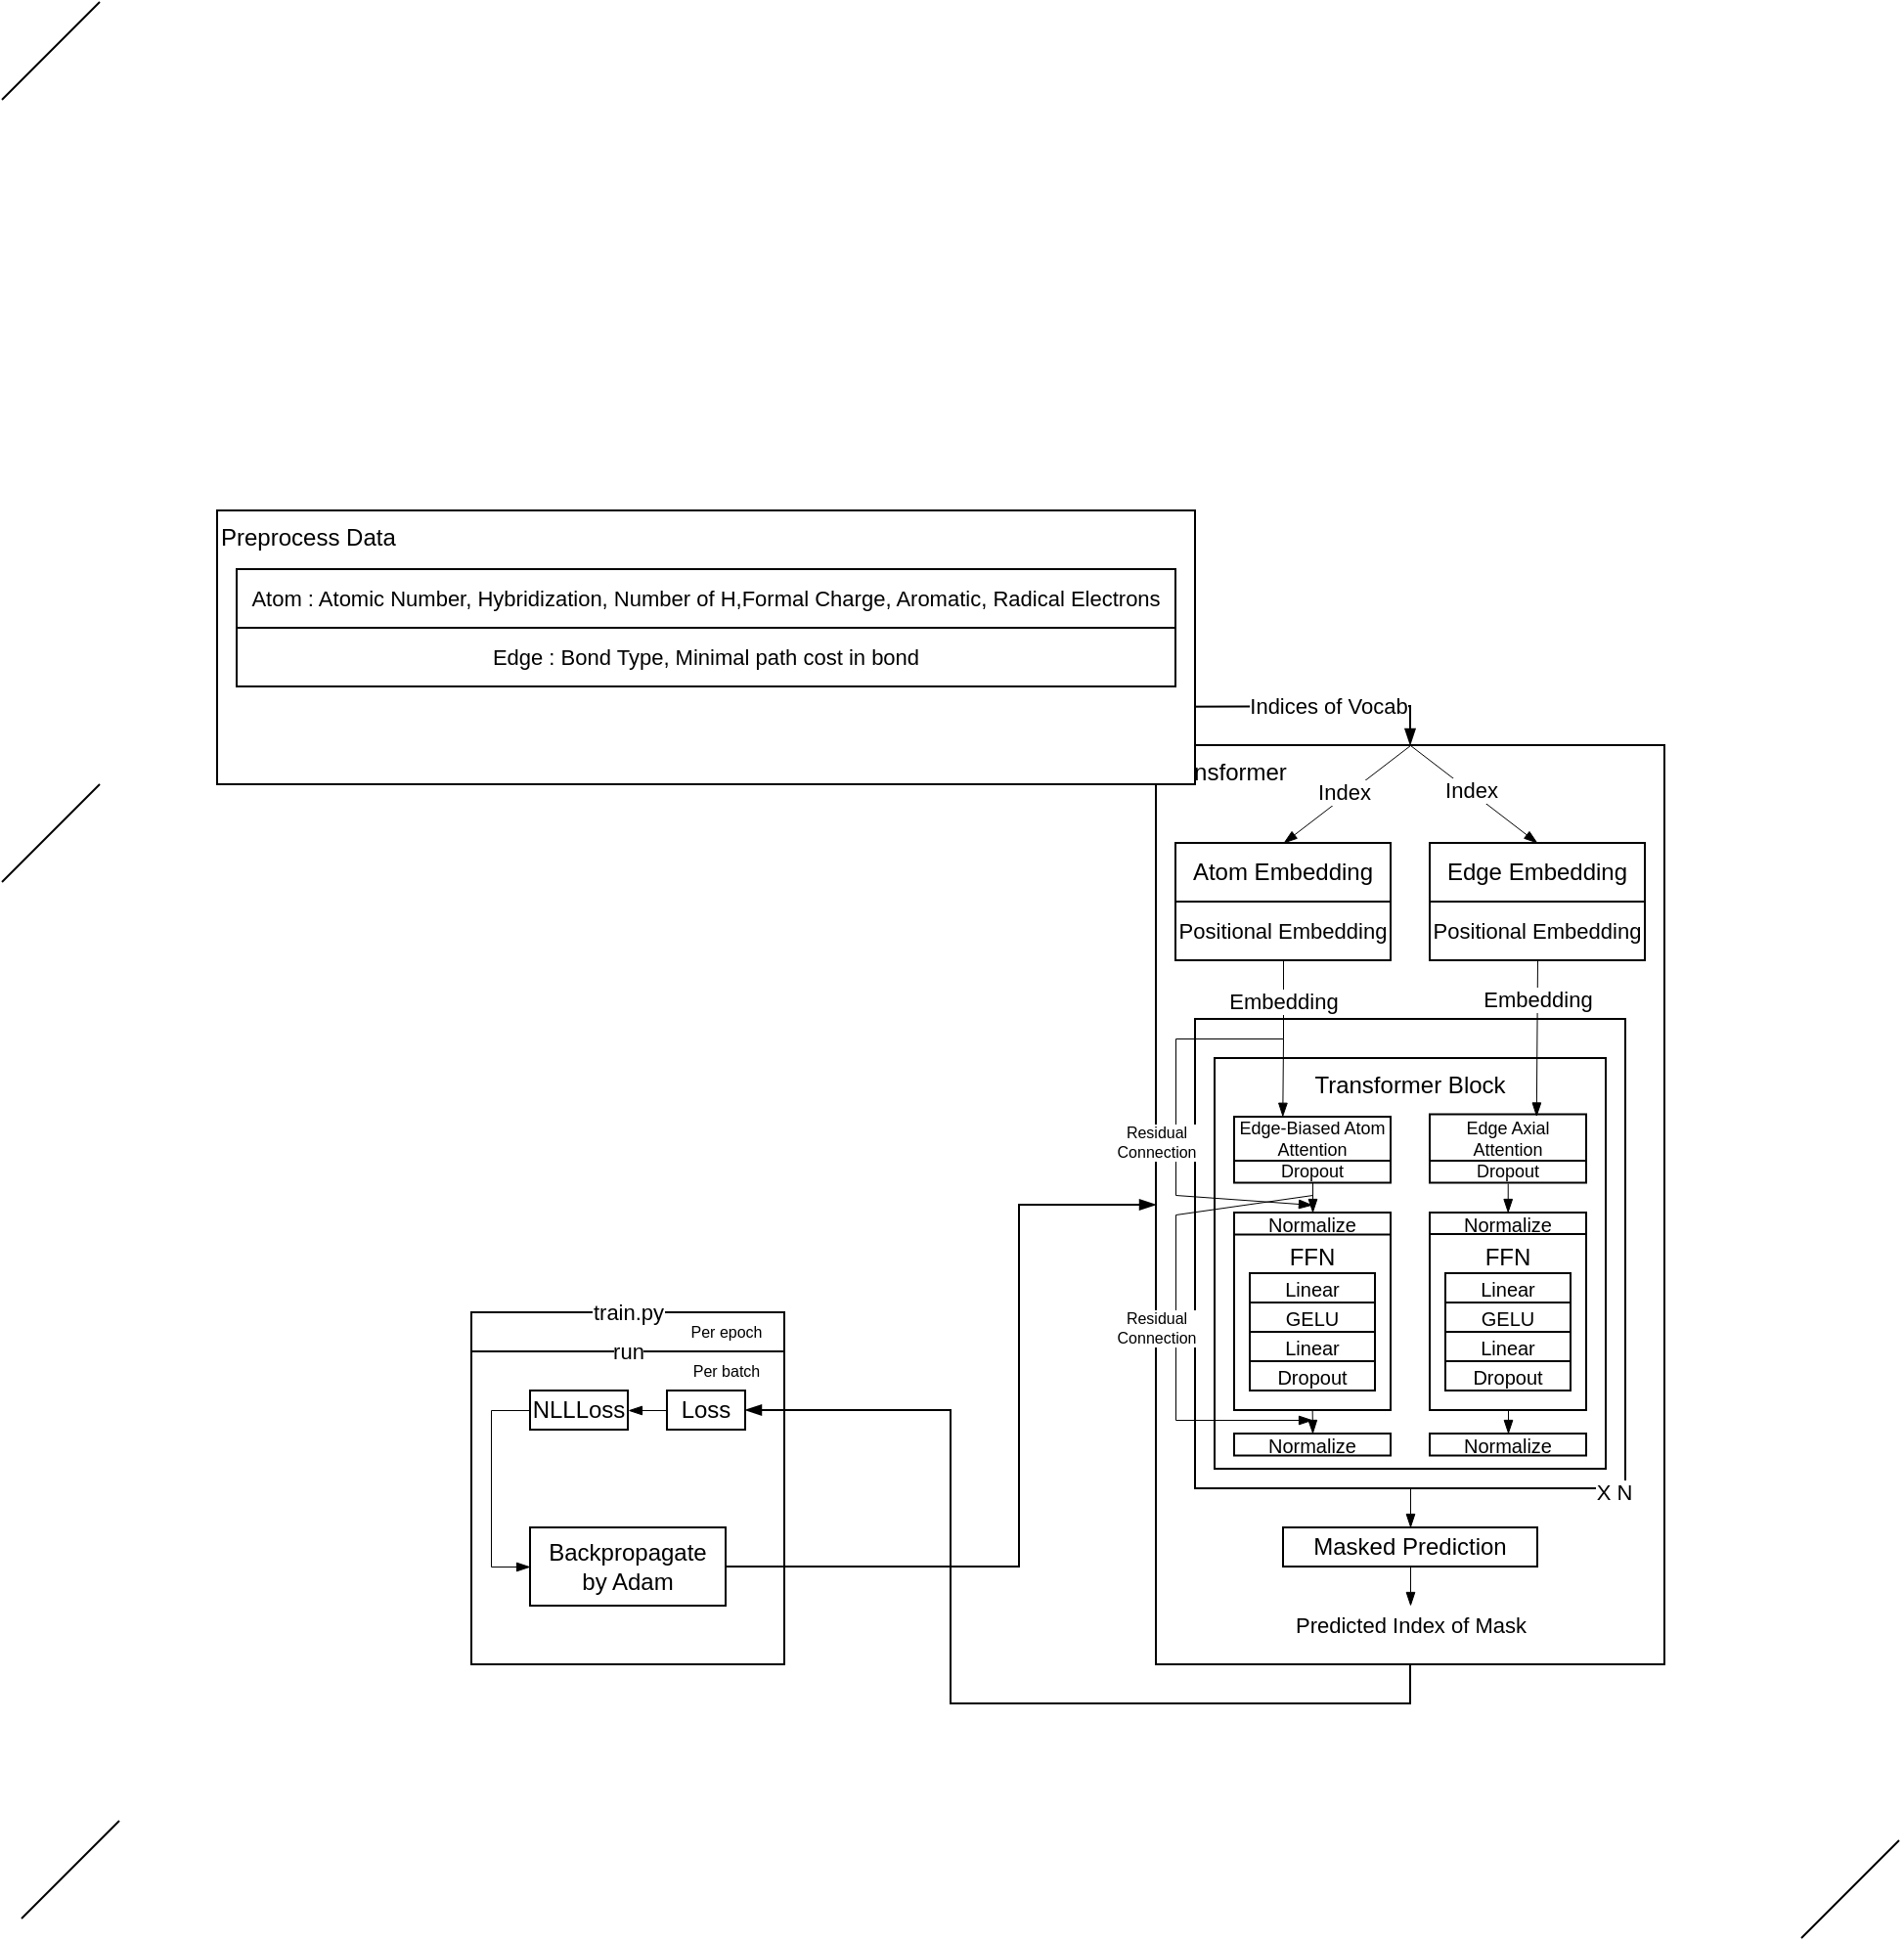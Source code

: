 <mxfile version="24.0.6" type="github">
  <diagram name="Page-1" id="P_324fa_6yjke-Muh9tB">
    <mxGraphModel dx="1243" dy="1864" grid="1" gridSize="10" guides="1" tooltips="1" connect="1" arrows="1" fold="1" page="1" pageScale="1" pageWidth="850" pageHeight="1100" math="0" shadow="0">
      <root>
        <mxCell id="0" />
        <mxCell id="1" parent="0" />
        <mxCell id="LlWjDGCFj3o7en6xaWXe-5" value="Transformer" style="rounded=0;whiteSpace=wrap;html=1;align=left;verticalAlign=top;horizontal=1;" parent="1" vertex="1">
          <mxGeometry x="600" y="300" width="260" height="470" as="geometry" />
        </mxCell>
        <mxCell id="F4dPGGiIWAzUhIJDrd0Z-77" style="rounded=0;orthogonalLoop=1;jettySize=auto;html=1;exitX=0.5;exitY=0;exitDx=0;exitDy=0;entryX=0.5;entryY=0;entryDx=0;entryDy=0;endArrow=blockThin;endFill=1;strokeWidth=0.5;" parent="1" source="LlWjDGCFj3o7en6xaWXe-5" target="F4dPGGiIWAzUhIJDrd0Z-75" edge="1">
          <mxGeometry relative="1" as="geometry" />
        </mxCell>
        <mxCell id="u_fP44PUVlHmzvpXEfDr-6" value="Index" style="edgeLabel;html=1;align=center;verticalAlign=middle;resizable=0;points=[];" parent="F4dPGGiIWAzUhIJDrd0Z-77" vertex="1" connectable="0">
          <mxGeometry x="-0.057" y="1" relative="1" as="geometry">
            <mxPoint as="offset" />
          </mxGeometry>
        </mxCell>
        <mxCell id="F4dPGGiIWAzUhIJDrd0Z-72" style="rounded=0;orthogonalLoop=1;jettySize=auto;html=1;entryX=0.5;entryY=0;entryDx=0;entryDy=0;edgeStyle=orthogonalEdgeStyle;elbow=vertical;endArrow=blockThin;endFill=1;" parent="1" target="LlWjDGCFj3o7en6xaWXe-5" edge="1">
          <mxGeometry relative="1" as="geometry">
            <mxPoint x="540" y="280" as="sourcePoint" />
          </mxGeometry>
        </mxCell>
        <mxCell id="F4dPGGiIWAzUhIJDrd0Z-80" value="Indices of Vocab" style="edgeLabel;html=1;align=center;verticalAlign=middle;resizable=0;points=[];" parent="F4dPGGiIWAzUhIJDrd0Z-72" vertex="1" connectable="0">
          <mxGeometry x="0.405" relative="1" as="geometry">
            <mxPoint as="offset" />
          </mxGeometry>
        </mxCell>
        <mxCell id="F4dPGGiIWAzUhIJDrd0Z-76" style="rounded=0;orthogonalLoop=1;jettySize=auto;html=1;exitX=0.5;exitY=0;exitDx=0;exitDy=0;entryX=0.5;entryY=0;entryDx=0;entryDy=0;endArrow=blockThin;endFill=1;strokeWidth=0.5;" parent="1" source="LlWjDGCFj3o7en6xaWXe-5" target="F4dPGGiIWAzUhIJDrd0Z-74" edge="1">
          <mxGeometry relative="1" as="geometry" />
        </mxCell>
        <mxCell id="u_fP44PUVlHmzvpXEfDr-5" value="Index" style="edgeLabel;html=1;align=center;verticalAlign=middle;resizable=0;points=[];" parent="F4dPGGiIWAzUhIJDrd0Z-76" vertex="1" connectable="0">
          <mxGeometry x="0.008" y="-2" relative="1" as="geometry">
            <mxPoint as="offset" />
          </mxGeometry>
        </mxCell>
        <mxCell id="F4dPGGiIWAzUhIJDrd0Z-111" value="Masked Prediction" style="rounded=0;whiteSpace=wrap;html=1;" parent="1" vertex="1">
          <mxGeometry x="665" y="700" width="130" height="20" as="geometry" />
        </mxCell>
        <mxCell id="F4dPGGiIWAzUhIJDrd0Z-113" style="rounded=0;orthogonalLoop=1;jettySize=auto;html=1;exitX=0.5;exitY=1;exitDx=0;exitDy=0;endArrow=blockThin;endFill=1;strokeWidth=0.5;entryX=0.5;entryY=0;entryDx=0;entryDy=0;" parent="1" source="F4dPGGiIWAzUhIJDrd0Z-89" target="F4dPGGiIWAzUhIJDrd0Z-111" edge="1">
          <mxGeometry relative="1" as="geometry">
            <mxPoint x="727.83" y="776.86" as="targetPoint" />
            <mxPoint x="731.67" y="680" as="sourcePoint" />
          </mxGeometry>
        </mxCell>
        <mxCell id="F4dPGGiIWAzUhIJDrd0Z-114" style="rounded=0;orthogonalLoop=1;jettySize=auto;html=1;exitX=0.5;exitY=1;exitDx=0;exitDy=0;endArrow=blockThin;endFill=1;strokeWidth=0.5;" parent="1" source="F4dPGGiIWAzUhIJDrd0Z-111" edge="1">
          <mxGeometry relative="1" as="geometry">
            <mxPoint x="730" y="740" as="targetPoint" />
            <mxPoint x="733.1" y="720" as="sourcePoint" />
          </mxGeometry>
        </mxCell>
        <mxCell id="F4dPGGiIWAzUhIJDrd0Z-115" value="Predicted Index of Mask" style="edgeLabel;html=1;align=center;verticalAlign=middle;resizable=0;points=[];" parent="F4dPGGiIWAzUhIJDrd0Z-114" vertex="1" connectable="0">
          <mxGeometry x="0.512" y="-1" relative="1" as="geometry">
            <mxPoint x="1" y="15" as="offset" />
          </mxGeometry>
        </mxCell>
        <mxCell id="F4dPGGiIWAzUhIJDrd0Z-154" value="" style="group" parent="1" vertex="1" connectable="0">
          <mxGeometry x="250" y="590" width="160" height="180" as="geometry" />
        </mxCell>
        <mxCell id="F4dPGGiIWAzUhIJDrd0Z-117" value="" style="rounded=0;whiteSpace=wrap;html=1;verticalAlign=top;align=left;spacingLeft=1;" parent="F4dPGGiIWAzUhIJDrd0Z-154" vertex="1">
          <mxGeometry width="160" height="180" as="geometry" />
        </mxCell>
        <mxCell id="F4dPGGiIWAzUhIJDrd0Z-123" value="" style="endArrow=none;html=1;rounded=0;entryX=0.75;entryY=0;entryDx=0;entryDy=0;exitX=0.25;exitY=0;exitDx=0;exitDy=0;" parent="F4dPGGiIWAzUhIJDrd0Z-154" source="F4dPGGiIWAzUhIJDrd0Z-117" target="F4dPGGiIWAzUhIJDrd0Z-117" edge="1">
          <mxGeometry width="50" height="50" relative="1" as="geometry">
            <mxPoint x="20" as="sourcePoint" />
            <mxPoint x="10" as="targetPoint" />
          </mxGeometry>
        </mxCell>
        <mxCell id="F4dPGGiIWAzUhIJDrd0Z-124" value="train.py" style="edgeLabel;html=1;align=center;verticalAlign=middle;resizable=0;points=[];" parent="F4dPGGiIWAzUhIJDrd0Z-123" vertex="1" connectable="0">
          <mxGeometry relative="1" as="geometry">
            <mxPoint as="offset" />
          </mxGeometry>
        </mxCell>
        <mxCell id="F4dPGGiIWAzUhIJDrd0Z-129" value="" style="endArrow=none;html=1;rounded=0;exitX=0.448;exitY=0;exitDx=0;exitDy=0;exitPerimeter=0;entryX=0.528;entryY=0;entryDx=0;entryDy=0;entryPerimeter=0;fontSize=7;" parent="F4dPGGiIWAzUhIJDrd0Z-154" edge="1">
          <mxGeometry width="50" height="50" relative="1" as="geometry">
            <mxPoint x="117.998" y="9.78" as="sourcePoint" />
            <mxPoint x="141.998" y="9.78" as="targetPoint" />
          </mxGeometry>
        </mxCell>
        <mxCell id="F4dPGGiIWAzUhIJDrd0Z-130" value="Per epoch" style="edgeLabel;html=1;align=center;verticalAlign=middle;resizable=0;points=[];fontSize=8;" parent="F4dPGGiIWAzUhIJDrd0Z-129" vertex="1" connectable="0">
          <mxGeometry relative="1" as="geometry">
            <mxPoint as="offset" />
          </mxGeometry>
        </mxCell>
        <mxCell id="F4dPGGiIWAzUhIJDrd0Z-122" value="" style="rounded=0;whiteSpace=wrap;html=1;verticalAlign=top;align=left;" parent="F4dPGGiIWAzUhIJDrd0Z-154" vertex="1">
          <mxGeometry y="20" width="160" height="160" as="geometry" />
        </mxCell>
        <mxCell id="F4dPGGiIWAzUhIJDrd0Z-125" value="" style="endArrow=none;html=1;rounded=0;entryX=0.75;entryY=0;entryDx=0;entryDy=0;exitX=0.25;exitY=0;exitDx=0;exitDy=0;" parent="F4dPGGiIWAzUhIJDrd0Z-154" source="F4dPGGiIWAzUhIJDrd0Z-122" target="F4dPGGiIWAzUhIJDrd0Z-122" edge="1">
          <mxGeometry width="50" height="50" relative="1" as="geometry">
            <mxPoint x="10" y="20" as="sourcePoint" />
            <mxPoint x="12.803" y="20" as="targetPoint" />
          </mxGeometry>
        </mxCell>
        <mxCell id="F4dPGGiIWAzUhIJDrd0Z-126" value="run" style="edgeLabel;html=1;align=center;verticalAlign=middle;resizable=0;points=[];" parent="F4dPGGiIWAzUhIJDrd0Z-125" vertex="1" connectable="0">
          <mxGeometry relative="1" as="geometry">
            <mxPoint as="offset" />
          </mxGeometry>
        </mxCell>
        <mxCell id="F4dPGGiIWAzUhIJDrd0Z-131" value="" style="endArrow=none;html=1;rounded=0;exitX=0.448;exitY=0;exitDx=0;exitDy=0;exitPerimeter=0;entryX=0.528;entryY=0;entryDx=0;entryDy=0;entryPerimeter=0;fontSize=7;" parent="F4dPGGiIWAzUhIJDrd0Z-154" edge="1">
          <mxGeometry width="50" height="50" relative="1" as="geometry">
            <mxPoint x="117.998" y="29.78" as="sourcePoint" />
            <mxPoint x="141.998" y="29.78" as="targetPoint" />
          </mxGeometry>
        </mxCell>
        <mxCell id="F4dPGGiIWAzUhIJDrd0Z-132" value="Per batch" style="edgeLabel;html=1;align=center;verticalAlign=middle;resizable=0;points=[];fontSize=8;" parent="F4dPGGiIWAzUhIJDrd0Z-131" vertex="1" connectable="0">
          <mxGeometry relative="1" as="geometry">
            <mxPoint as="offset" />
          </mxGeometry>
        </mxCell>
        <mxCell id="F4dPGGiIWAzUhIJDrd0Z-121" value="Loss" style="rounded=0;whiteSpace=wrap;html=1;" parent="F4dPGGiIWAzUhIJDrd0Z-154" vertex="1">
          <mxGeometry x="100" y="40" width="40" height="20" as="geometry" />
        </mxCell>
        <mxCell id="F4dPGGiIWAzUhIJDrd0Z-133" style="edgeStyle=orthogonalEdgeStyle;rounded=0;orthogonalLoop=1;jettySize=auto;html=1;exitX=0;exitY=0.5;exitDx=0;exitDy=0;entryX=1;entryY=0.5;entryDx=0;entryDy=0;strokeWidth=0.5;endArrow=blockThin;endFill=1;" parent="F4dPGGiIWAzUhIJDrd0Z-154" source="F4dPGGiIWAzUhIJDrd0Z-121" target="F4dPGGiIWAzUhIJDrd0Z-134" edge="1">
          <mxGeometry relative="1" as="geometry" />
        </mxCell>
        <mxCell id="F4dPGGiIWAzUhIJDrd0Z-151" style="edgeStyle=orthogonalEdgeStyle;rounded=0;orthogonalLoop=1;jettySize=auto;html=1;exitX=0;exitY=0.5;exitDx=0;exitDy=0;entryX=0;entryY=0.5;entryDx=0;entryDy=0;strokeWidth=0.5;endArrow=blockThin;endFill=1;" parent="F4dPGGiIWAzUhIJDrd0Z-154" source="F4dPGGiIWAzUhIJDrd0Z-134" target="F4dPGGiIWAzUhIJDrd0Z-135" edge="1">
          <mxGeometry relative="1" as="geometry" />
        </mxCell>
        <mxCell id="F4dPGGiIWAzUhIJDrd0Z-134" value="NLLLoss" style="rounded=0;whiteSpace=wrap;html=1;" parent="F4dPGGiIWAzUhIJDrd0Z-154" vertex="1">
          <mxGeometry x="30" y="40" width="50" height="20" as="geometry" />
        </mxCell>
        <mxCell id="F4dPGGiIWAzUhIJDrd0Z-135" value="Backpropagate&lt;div&gt;by Adam&lt;/div&gt;" style="rounded=0;whiteSpace=wrap;html=1;" parent="F4dPGGiIWAzUhIJDrd0Z-154" vertex="1">
          <mxGeometry x="30" y="110" width="100" height="40" as="geometry" />
        </mxCell>
        <mxCell id="F4dPGGiIWAzUhIJDrd0Z-118" style="edgeStyle=orthogonalEdgeStyle;rounded=0;orthogonalLoop=1;jettySize=auto;html=1;exitX=0.5;exitY=1;exitDx=0;exitDy=0;entryX=1;entryY=0.5;entryDx=0;entryDy=0;endArrow=blockThin;endFill=1;" parent="1" source="LlWjDGCFj3o7en6xaWXe-5" target="F4dPGGiIWAzUhIJDrd0Z-121" edge="1">
          <mxGeometry relative="1" as="geometry">
            <mxPoint x="410.0" y="735" as="targetPoint" />
          </mxGeometry>
        </mxCell>
        <mxCell id="F4dPGGiIWAzUhIJDrd0Z-155" style="edgeStyle=orthogonalEdgeStyle;rounded=0;orthogonalLoop=1;jettySize=auto;html=1;exitX=1;exitY=0.5;exitDx=0;exitDy=0;entryX=0;entryY=0.5;entryDx=0;entryDy=0;endArrow=blockThin;endFill=1;" parent="1" source="F4dPGGiIWAzUhIJDrd0Z-135" target="LlWjDGCFj3o7en6xaWXe-5" edge="1">
          <mxGeometry relative="1" as="geometry">
            <Array as="points">
              <mxPoint x="530" y="720" />
              <mxPoint x="530" y="535" />
            </Array>
          </mxGeometry>
        </mxCell>
        <mxCell id="u_fP44PUVlHmzvpXEfDr-1" value="" style="endArrow=none;html=1;rounded=0;" parent="1" edge="1">
          <mxGeometry width="50" height="50" relative="1" as="geometry">
            <mxPoint x="10" y="370" as="sourcePoint" />
            <mxPoint x="60" y="320" as="targetPoint" />
          </mxGeometry>
        </mxCell>
        <mxCell id="0XjlEa74hseHehuqs5fu-1" value="" style="group;fontSize=10;" vertex="1" connectable="0" parent="1">
          <mxGeometry x="610" y="440" width="230" height="240" as="geometry" />
        </mxCell>
        <mxCell id="F4dPGGiIWAzUhIJDrd0Z-89" value="" style="rounded=0;whiteSpace=wrap;html=1;verticalAlign=top;align=right;" parent="0XjlEa74hseHehuqs5fu-1" vertex="1">
          <mxGeometry x="10" width="220" height="240" as="geometry" />
        </mxCell>
        <mxCell id="F4dPGGiIWAzUhIJDrd0Z-91" value="Transformer Block" style="rounded=0;whiteSpace=wrap;html=1;verticalAlign=top;" parent="0XjlEa74hseHehuqs5fu-1" vertex="1">
          <mxGeometry x="20" y="20" width="200" height="210" as="geometry" />
        </mxCell>
        <mxCell id="F4dPGGiIWAzUhIJDrd0Z-101" style="rounded=0;orthogonalLoop=1;jettySize=auto;html=1;exitX=0.5;exitY=1;exitDx=0;exitDy=0;endArrow=blockThin;endFill=1;strokeWidth=0.5;entryX=0.5;entryY=0;entryDx=0;entryDy=0;" parent="0XjlEa74hseHehuqs5fu-1" source="F4dPGGiIWAzUhIJDrd0Z-93" edge="1" target="0XjlEa74hseHehuqs5fu-7">
          <mxGeometry relative="1" as="geometry">
            <mxPoint x="70" y="100" as="targetPoint" />
          </mxGeometry>
        </mxCell>
        <mxCell id="F4dPGGiIWAzUhIJDrd0Z-99" value="" style="group" parent="0XjlEa74hseHehuqs5fu-1" vertex="1" connectable="0">
          <mxGeometry x="30" y="110" width="80" height="110" as="geometry" />
        </mxCell>
        <mxCell id="F4dPGGiIWAzUhIJDrd0Z-84" value="FFN" style="rounded=0;whiteSpace=wrap;html=1;horizontal=1;verticalAlign=top;spacing=0;" parent="F4dPGGiIWAzUhIJDrd0Z-99" vertex="1">
          <mxGeometry width="80" height="90" as="geometry" />
        </mxCell>
        <mxCell id="F4dPGGiIWAzUhIJDrd0Z-94" value="Linear" style="rounded=0;whiteSpace=wrap;html=1;fontSize=10;" parent="F4dPGGiIWAzUhIJDrd0Z-99" vertex="1">
          <mxGeometry x="8" y="20" width="64" height="15" as="geometry" />
        </mxCell>
        <mxCell id="F4dPGGiIWAzUhIJDrd0Z-95" value="GELU" style="rounded=0;whiteSpace=wrap;html=1;fontSize=10;" parent="F4dPGGiIWAzUhIJDrd0Z-99" vertex="1">
          <mxGeometry x="8" y="35" width="64" height="15" as="geometry" />
        </mxCell>
        <mxCell id="F4dPGGiIWAzUhIJDrd0Z-96" value="Linear" style="rounded=0;whiteSpace=wrap;html=1;fontSize=10;" parent="F4dPGGiIWAzUhIJDrd0Z-99" vertex="1">
          <mxGeometry x="8" y="50" width="64" height="15" as="geometry" />
        </mxCell>
        <mxCell id="F4dPGGiIWAzUhIJDrd0Z-97" value="Dropout" style="rounded=0;whiteSpace=wrap;html=1;fontSize=10;" parent="F4dPGGiIWAzUhIJDrd0Z-99" vertex="1">
          <mxGeometry x="8" y="65" width="64" height="15" as="geometry" />
        </mxCell>
        <mxCell id="0XjlEa74hseHehuqs5fu-44" style="rounded=0;orthogonalLoop=1;jettySize=auto;html=1;exitX=0.5;exitY=1;exitDx=0;exitDy=0;endArrow=blockThin;endFill=1;strokeWidth=0.5;entryX=0.5;entryY=0;entryDx=0;entryDy=0;" edge="1" parent="F4dPGGiIWAzUhIJDrd0Z-99" target="0XjlEa74hseHehuqs5fu-38">
          <mxGeometry relative="1" as="geometry">
            <mxPoint x="39.83" y="105" as="targetPoint" />
            <mxPoint x="39.83" y="90" as="sourcePoint" />
          </mxGeometry>
        </mxCell>
        <mxCell id="F4dPGGiIWAzUhIJDrd0Z-107" value="" style="endArrow=blockThin;html=1;rounded=0;strokeWidth=0.5;endFill=1;" parent="0XjlEa74hseHehuqs5fu-1" edge="1">
          <mxGeometry width="50" height="50" relative="1" as="geometry">
            <mxPoint x="55" y="10" as="sourcePoint" />
            <mxPoint x="70" y="95" as="targetPoint" />
            <Array as="points">
              <mxPoint y="10" />
              <mxPoint y="90" />
            </Array>
          </mxGeometry>
        </mxCell>
        <mxCell id="F4dPGGiIWAzUhIJDrd0Z-110" value="Residual&lt;div style=&quot;font-size: 8px;&quot;&gt;Connection&lt;/div&gt;" style="edgeLabel;html=1;align=center;verticalAlign=middle;resizable=0;points=[];fontSize=8;" parent="F4dPGGiIWAzUhIJDrd0Z-107" vertex="1" connectable="0">
          <mxGeometry relative="1" as="geometry">
            <mxPoint x="-10" y="5" as="offset" />
          </mxGeometry>
        </mxCell>
        <mxCell id="F4dPGGiIWAzUhIJDrd0Z-108" value="" style="endArrow=none;html=1;rounded=0;entryX=1;entryY=1;entryDx=0;entryDy=0;exitX=0.941;exitY=1.015;exitDx=0;exitDy=0;exitPerimeter=0;elbow=vertical;" parent="0XjlEa74hseHehuqs5fu-1" edge="1" target="F4dPGGiIWAzUhIJDrd0Z-89" source="F4dPGGiIWAzUhIJDrd0Z-89">
          <mxGeometry width="50" height="50" relative="1" as="geometry">
            <mxPoint x="150" y="230" as="sourcePoint" />
            <mxPoint x="160" y="230" as="targetPoint" />
          </mxGeometry>
        </mxCell>
        <mxCell id="F4dPGGiIWAzUhIJDrd0Z-109" value="X N " style="edgeLabel;html=1;align=center;verticalAlign=middle;resizable=0;points=[];" parent="F4dPGGiIWAzUhIJDrd0Z-108" vertex="1" connectable="0">
          <mxGeometry x="0.102" y="1" relative="1" as="geometry">
            <mxPoint y="1" as="offset" />
          </mxGeometry>
        </mxCell>
        <mxCell id="0XjlEa74hseHehuqs5fu-7" value="Normalize" style="rounded=0;whiteSpace=wrap;html=1;fontSize=10;" vertex="1" parent="0XjlEa74hseHehuqs5fu-1">
          <mxGeometry x="30" y="99" width="80" height="11.25" as="geometry" />
        </mxCell>
        <mxCell id="F4dPGGiIWAzUhIJDrd0Z-83" value="Edge-Biased Atom Attention" style="rounded=0;whiteSpace=wrap;html=1;fontSize=9;" parent="0XjlEa74hseHehuqs5fu-1" vertex="1">
          <mxGeometry x="30" y="50" width="80" height="22.5" as="geometry" />
        </mxCell>
        <mxCell id="0XjlEa74hseHehuqs5fu-30" value="Normalize" style="rounded=0;whiteSpace=wrap;html=1;fontSize=10;" vertex="1" parent="0XjlEa74hseHehuqs5fu-1">
          <mxGeometry x="130" y="99" width="80" height="11.25" as="geometry" />
        </mxCell>
        <mxCell id="0XjlEa74hseHehuqs5fu-31" value="Edge Axial Attention" style="rounded=0;whiteSpace=wrap;html=1;fontSize=9;" vertex="1" parent="0XjlEa74hseHehuqs5fu-1">
          <mxGeometry x="130" y="48.75" width="80" height="23.75" as="geometry" />
        </mxCell>
        <mxCell id="F4dPGGiIWAzUhIJDrd0Z-93" value="&lt;font style=&quot;font-size: 9px;&quot;&gt;Dropout&lt;/font&gt;" style="rounded=0;whiteSpace=wrap;html=1;fontSize=9;" parent="0XjlEa74hseHehuqs5fu-1" vertex="1">
          <mxGeometry x="30" y="72.5" width="80" height="11.25" as="geometry" />
        </mxCell>
        <mxCell id="0XjlEa74hseHehuqs5fu-28" value="&lt;font style=&quot;font-size: 9px;&quot;&gt;Dropout&lt;/font&gt;" style="rounded=0;whiteSpace=wrap;html=1;fontSize=9;" vertex="1" parent="0XjlEa74hseHehuqs5fu-1">
          <mxGeometry x="130" y="72.5" width="80" height="11.25" as="geometry" />
        </mxCell>
        <mxCell id="0XjlEa74hseHehuqs5fu-32" style="rounded=0;orthogonalLoop=1;jettySize=auto;html=1;exitX=0.5;exitY=1;exitDx=0;exitDy=0;endArrow=blockThin;endFill=1;strokeWidth=0.5;entryX=0.5;entryY=0;entryDx=0;entryDy=0;" edge="1" parent="0XjlEa74hseHehuqs5fu-1">
          <mxGeometry relative="1" as="geometry">
            <mxPoint x="169.86" y="99" as="targetPoint" />
            <mxPoint x="169.86" y="84" as="sourcePoint" />
          </mxGeometry>
        </mxCell>
        <mxCell id="0XjlEa74hseHehuqs5fu-33" value="FFN" style="rounded=0;whiteSpace=wrap;html=1;horizontal=1;verticalAlign=top;spacing=0;" vertex="1" parent="0XjlEa74hseHehuqs5fu-1">
          <mxGeometry x="130" y="110" width="80" height="90" as="geometry" />
        </mxCell>
        <mxCell id="0XjlEa74hseHehuqs5fu-34" value="Linear" style="rounded=0;whiteSpace=wrap;html=1;fontSize=10;" vertex="1" parent="0XjlEa74hseHehuqs5fu-1">
          <mxGeometry x="138" y="130" width="64" height="15" as="geometry" />
        </mxCell>
        <mxCell id="0XjlEa74hseHehuqs5fu-35" value="GELU" style="rounded=0;whiteSpace=wrap;html=1;fontSize=10;" vertex="1" parent="0XjlEa74hseHehuqs5fu-1">
          <mxGeometry x="138" y="145" width="64" height="15" as="geometry" />
        </mxCell>
        <mxCell id="0XjlEa74hseHehuqs5fu-36" value="Linear" style="rounded=0;whiteSpace=wrap;html=1;fontSize=10;" vertex="1" parent="0XjlEa74hseHehuqs5fu-1">
          <mxGeometry x="138" y="160" width="64" height="15" as="geometry" />
        </mxCell>
        <mxCell id="0XjlEa74hseHehuqs5fu-37" value="Dropout" style="rounded=0;whiteSpace=wrap;html=1;fontSize=10;" vertex="1" parent="0XjlEa74hseHehuqs5fu-1">
          <mxGeometry x="138" y="175" width="64" height="15" as="geometry" />
        </mxCell>
        <mxCell id="0XjlEa74hseHehuqs5fu-38" value="Normalize" style="rounded=0;whiteSpace=wrap;html=1;fontSize=10;" vertex="1" parent="0XjlEa74hseHehuqs5fu-1">
          <mxGeometry x="30" y="212" width="80" height="11.25" as="geometry" />
        </mxCell>
        <mxCell id="0XjlEa74hseHehuqs5fu-39" value="Normalize" style="rounded=0;whiteSpace=wrap;html=1;fontSize=10;" vertex="1" parent="0XjlEa74hseHehuqs5fu-1">
          <mxGeometry x="130" y="212" width="80" height="11.25" as="geometry" />
        </mxCell>
        <mxCell id="0XjlEa74hseHehuqs5fu-40" value="" style="endArrow=blockThin;html=1;rounded=0;strokeWidth=0.5;endFill=1;" edge="1" parent="0XjlEa74hseHehuqs5fu-1">
          <mxGeometry width="50" height="50" relative="1" as="geometry">
            <mxPoint x="70" y="90" as="sourcePoint" />
            <mxPoint x="70" y="205" as="targetPoint" />
            <Array as="points">
              <mxPoint y="100" />
              <mxPoint y="205" />
            </Array>
          </mxGeometry>
        </mxCell>
        <mxCell id="0XjlEa74hseHehuqs5fu-41" value="Residual&lt;div style=&quot;font-size: 8px;&quot;&gt;Connection&lt;/div&gt;" style="edgeLabel;html=1;align=center;verticalAlign=middle;resizable=0;points=[];fontSize=8;" vertex="1" connectable="0" parent="0XjlEa74hseHehuqs5fu-40">
          <mxGeometry relative="1" as="geometry">
            <mxPoint x="-10" y="5" as="offset" />
          </mxGeometry>
        </mxCell>
        <mxCell id="0XjlEa74hseHehuqs5fu-46" style="rounded=0;orthogonalLoop=1;jettySize=auto;html=1;exitX=0.5;exitY=1;exitDx=0;exitDy=0;endArrow=blockThin;endFill=1;strokeWidth=0.5;entryX=0.5;entryY=0;entryDx=0;entryDy=0;" edge="1" parent="0XjlEa74hseHehuqs5fu-1" source="0XjlEa74hseHehuqs5fu-33" target="0XjlEa74hseHehuqs5fu-39">
          <mxGeometry relative="1" as="geometry">
            <mxPoint x="80" y="222" as="targetPoint" />
            <mxPoint x="79.83" y="210" as="sourcePoint" />
          </mxGeometry>
        </mxCell>
        <mxCell id="F4dPGGiIWAzUhIJDrd0Z-88" style="rounded=0;orthogonalLoop=1;jettySize=auto;html=1;exitX=0.5;exitY=1;exitDx=0;exitDy=0;endArrow=blockThin;endFill=1;strokeWidth=0.5;elbow=vertical;entryX=0.68;entryY=0.041;entryDx=0;entryDy=0;entryPerimeter=0;" parent="1" source="F4dPGGiIWAzUhIJDrd0Z-86" target="0XjlEa74hseHehuqs5fu-31" edge="1">
          <mxGeometry relative="1" as="geometry">
            <mxPoint x="795" y="480" as="targetPoint" />
          </mxGeometry>
        </mxCell>
        <mxCell id="u_fP44PUVlHmzvpXEfDr-8" value="Embedding" style="edgeLabel;html=1;align=center;verticalAlign=middle;resizable=0;points=[];" parent="F4dPGGiIWAzUhIJDrd0Z-88" vertex="1" connectable="0">
          <mxGeometry x="-0.625" y="2" relative="1" as="geometry">
            <mxPoint x="-2" y="5" as="offset" />
          </mxGeometry>
        </mxCell>
        <mxCell id="F4dPGGiIWAzUhIJDrd0Z-87" style="rounded=0;orthogonalLoop=1;jettySize=auto;html=1;exitX=0.5;exitY=1;exitDx=0;exitDy=0;endArrow=blockThin;endFill=1;strokeWidth=0.5;edgeStyle=elbowEdgeStyle;elbow=vertical;entryX=0.308;entryY=-0.006;entryDx=0;entryDy=0;entryPerimeter=0;" parent="1" source="F4dPGGiIWAzUhIJDrd0Z-85" target="F4dPGGiIWAzUhIJDrd0Z-83" edge="1">
          <mxGeometry relative="1" as="geometry">
            <mxPoint x="665" y="490" as="targetPoint" />
          </mxGeometry>
        </mxCell>
        <mxCell id="u_fP44PUVlHmzvpXEfDr-7" value="Embedding" style="edgeLabel;html=1;align=center;verticalAlign=middle;resizable=0;points=[];" parent="F4dPGGiIWAzUhIJDrd0Z-87" vertex="1" connectable="0">
          <mxGeometry x="-0.118" y="1" relative="1" as="geometry">
            <mxPoint x="-1" y="-15" as="offset" />
          </mxGeometry>
        </mxCell>
        <mxCell id="0XjlEa74hseHehuqs5fu-3" value="" style="group" vertex="1" connectable="0" parent="1">
          <mxGeometry x="610" y="350" width="110" height="60" as="geometry" />
        </mxCell>
        <mxCell id="F4dPGGiIWAzUhIJDrd0Z-74" value="Atom Embedding" style="rounded=0;whiteSpace=wrap;html=1;" parent="0XjlEa74hseHehuqs5fu-3" vertex="1">
          <mxGeometry width="110.0" height="30" as="geometry" />
        </mxCell>
        <mxCell id="F4dPGGiIWAzUhIJDrd0Z-85" value="Positional Embedding" style="rounded=0;whiteSpace=wrap;html=1;fontSize=11;" parent="0XjlEa74hseHehuqs5fu-3" vertex="1">
          <mxGeometry y="30" width="110.0" height="30" as="geometry" />
        </mxCell>
        <mxCell id="0XjlEa74hseHehuqs5fu-4" value="" style="group" vertex="1" connectable="0" parent="1">
          <mxGeometry x="740" y="350" width="110" height="60" as="geometry" />
        </mxCell>
        <mxCell id="F4dPGGiIWAzUhIJDrd0Z-75" value="Edge Embedding" style="rounded=0;whiteSpace=wrap;html=1;" parent="0XjlEa74hseHehuqs5fu-4" vertex="1">
          <mxGeometry width="110" height="30" as="geometry" />
        </mxCell>
        <mxCell id="F4dPGGiIWAzUhIJDrd0Z-86" value="Positional Embedding" style="rounded=0;whiteSpace=wrap;html=1;fontSize=11;" parent="0XjlEa74hseHehuqs5fu-4" vertex="1">
          <mxGeometry y="30" width="110" height="30" as="geometry" />
        </mxCell>
        <mxCell id="0XjlEa74hseHehuqs5fu-47" value="" style="endArrow=none;html=1;rounded=0;" edge="1" parent="1">
          <mxGeometry width="50" height="50" relative="1" as="geometry">
            <mxPoint x="10" y="-30" as="sourcePoint" />
            <mxPoint x="60" y="-80" as="targetPoint" />
          </mxGeometry>
        </mxCell>
        <mxCell id="0XjlEa74hseHehuqs5fu-48" value="" style="endArrow=none;html=1;rounded=0;" edge="1" parent="1">
          <mxGeometry width="50" height="50" relative="1" as="geometry">
            <mxPoint x="20" y="900" as="sourcePoint" />
            <mxPoint x="70" y="850" as="targetPoint" />
          </mxGeometry>
        </mxCell>
        <mxCell id="0XjlEa74hseHehuqs5fu-49" value="" style="endArrow=none;html=1;rounded=0;" edge="1" parent="1">
          <mxGeometry width="50" height="50" relative="1" as="geometry">
            <mxPoint x="930" y="910" as="sourcePoint" />
            <mxPoint x="980" y="860" as="targetPoint" />
          </mxGeometry>
        </mxCell>
        <mxCell id="0XjlEa74hseHehuqs5fu-55" value="" style="group" vertex="1" connectable="0" parent="1">
          <mxGeometry x="120" y="180" width="500" height="140" as="geometry" />
        </mxCell>
        <mxCell id="0XjlEa74hseHehuqs5fu-51" value="Preprocess Data" style="rounded=0;whiteSpace=wrap;html=1;verticalAlign=top;align=left;" vertex="1" parent="0XjlEa74hseHehuqs5fu-55">
          <mxGeometry width="500" height="140" as="geometry" />
        </mxCell>
        <mxCell id="0XjlEa74hseHehuqs5fu-52" value="Atom : Atomic Number, Hybridization, Number of H,Formal Charge, Aromatic, Radical Electrons" style="rounded=0;whiteSpace=wrap;html=1;fontSize=11;" vertex="1" parent="0XjlEa74hseHehuqs5fu-55">
          <mxGeometry x="10" y="30" width="480" height="30" as="geometry" />
        </mxCell>
        <mxCell id="0XjlEa74hseHehuqs5fu-53" value="Edge : Bond Type, Minimal path cost in bond" style="rounded=0;whiteSpace=wrap;html=1;fontSize=11;" vertex="1" parent="0XjlEa74hseHehuqs5fu-55">
          <mxGeometry x="10" y="60" width="480" height="30" as="geometry" />
        </mxCell>
      </root>
    </mxGraphModel>
  </diagram>
</mxfile>
